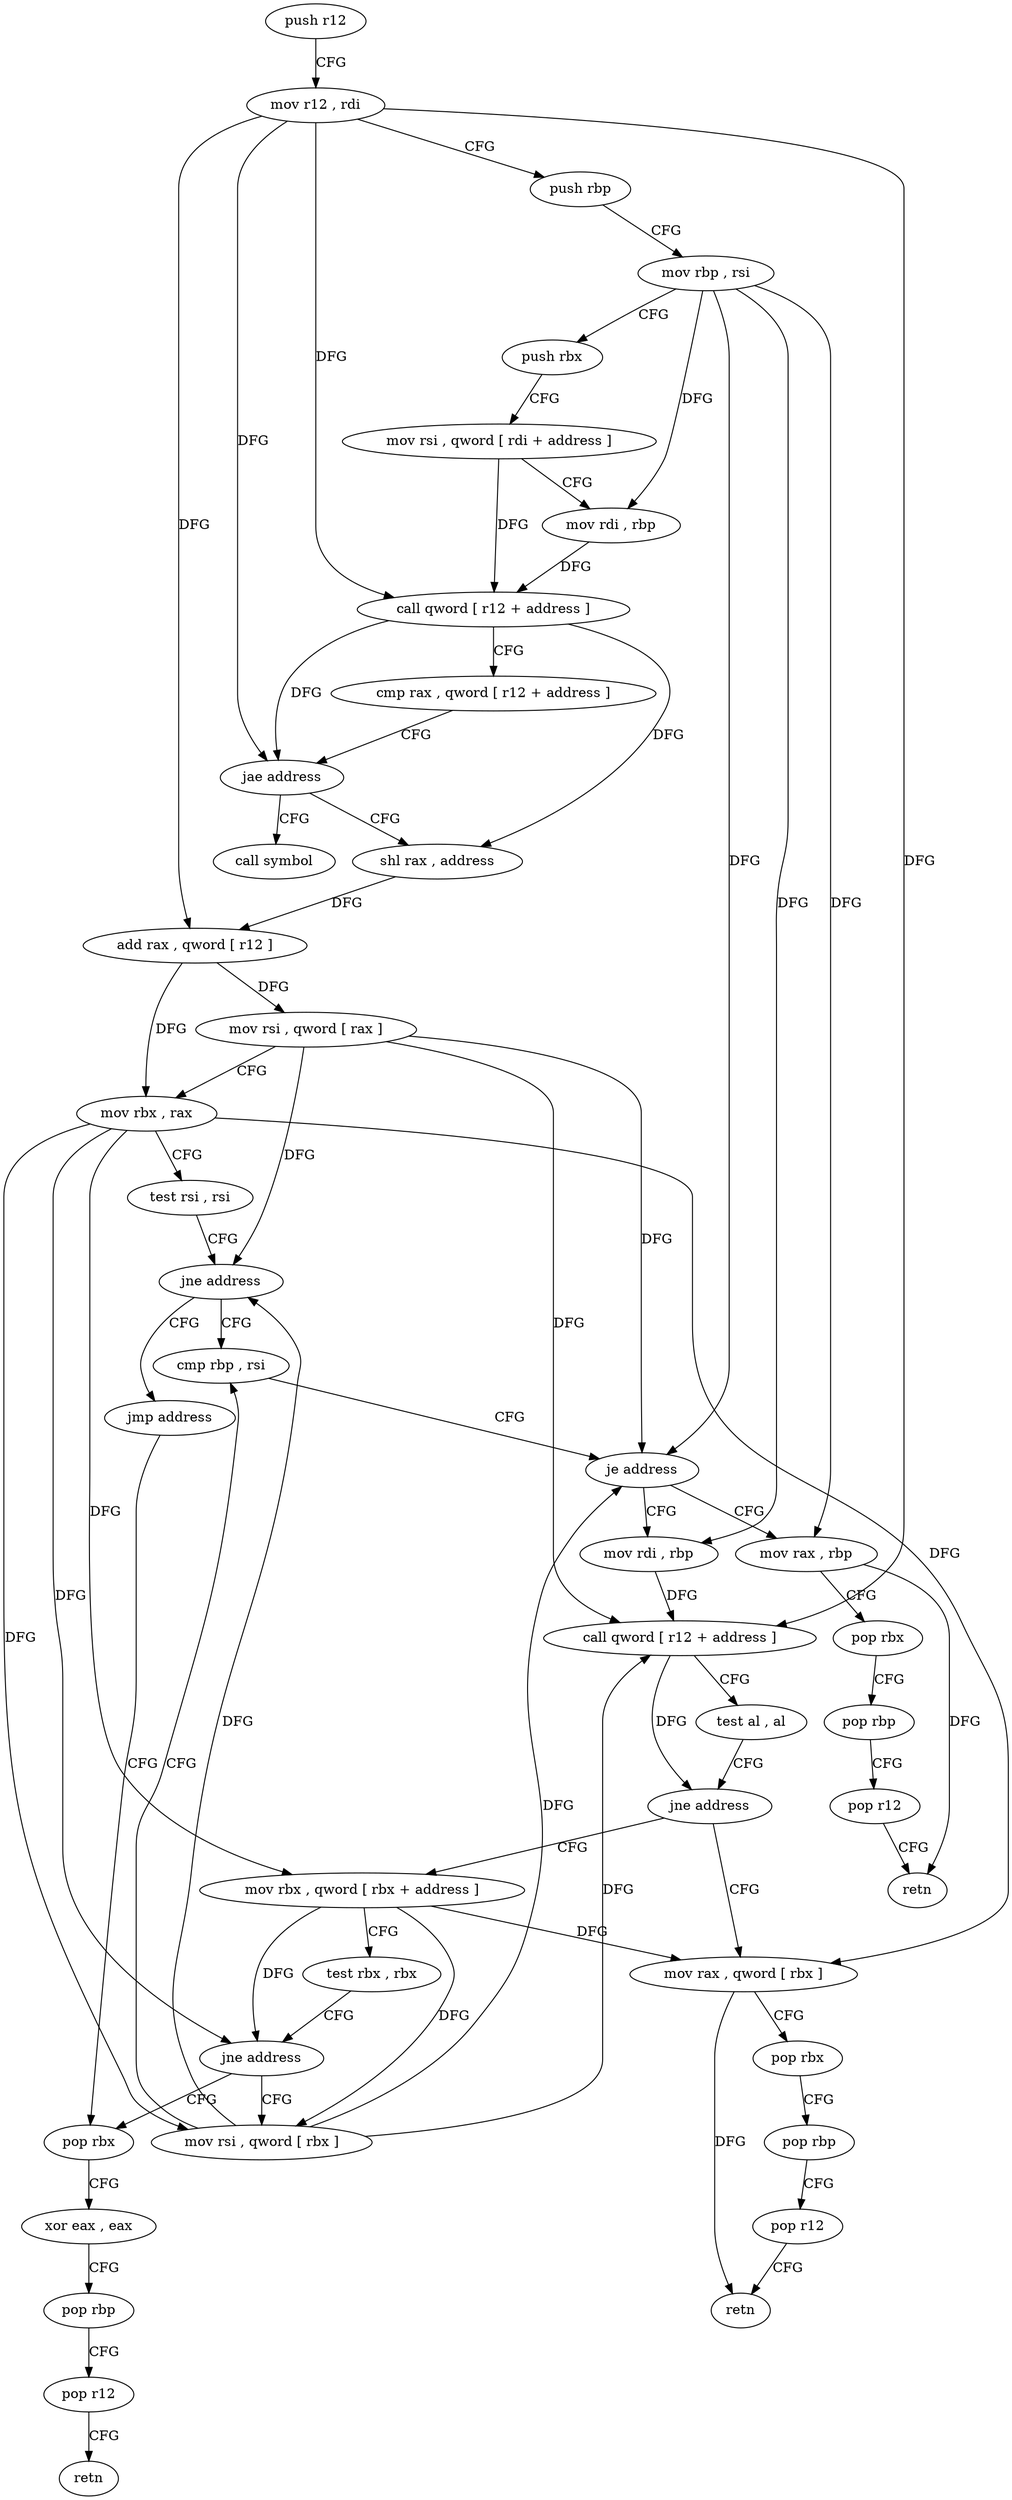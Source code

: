 digraph "func" {
"4308640" [label = "push r12" ]
"4308642" [label = "mov r12 , rdi" ]
"4308645" [label = "push rbp" ]
"4308646" [label = "mov rbp , rsi" ]
"4308649" [label = "push rbx" ]
"4308650" [label = "mov rsi , qword [ rdi + address ]" ]
"4308654" [label = "mov rdi , rbp" ]
"4308657" [label = "call qword [ r12 + address ]" ]
"4308662" [label = "cmp rax , qword [ r12 + address ]" ]
"4308667" [label = "jae address" ]
"4308760" [label = "call symbol" ]
"4308669" [label = "shl rax , address" ]
"4308673" [label = "add rax , qword [ r12 ]" ]
"4308677" [label = "mov rsi , qword [ rax ]" ]
"4308680" [label = "mov rbx , rax" ]
"4308683" [label = "test rsi , rsi" ]
"4308686" [label = "jne address" ]
"4308699" [label = "cmp rbp , rsi" ]
"4308688" [label = "jmp address" ]
"4308702" [label = "je address" ]
"4308736" [label = "mov rax , rbp" ]
"4308704" [label = "mov rdi , rbp" ]
"4308725" [label = "pop rbx" ]
"4308739" [label = "pop rbx" ]
"4308740" [label = "pop rbp" ]
"4308741" [label = "pop r12" ]
"4308743" [label = "retn" ]
"4308707" [label = "call qword [ r12 + address ]" ]
"4308712" [label = "test al , al" ]
"4308714" [label = "jne address" ]
"4308752" [label = "mov rax , qword [ rbx ]" ]
"4308716" [label = "mov rbx , qword [ rbx + address ]" ]
"4308726" [label = "xor eax , eax" ]
"4308728" [label = "pop rbp" ]
"4308729" [label = "pop r12" ]
"4308731" [label = "retn" ]
"4308755" [label = "pop rbx" ]
"4308756" [label = "pop rbp" ]
"4308757" [label = "pop r12" ]
"4308759" [label = "retn" ]
"4308720" [label = "test rbx , rbx" ]
"4308723" [label = "jne address" ]
"4308696" [label = "mov rsi , qword [ rbx ]" ]
"4308640" -> "4308642" [ label = "CFG" ]
"4308642" -> "4308645" [ label = "CFG" ]
"4308642" -> "4308657" [ label = "DFG" ]
"4308642" -> "4308667" [ label = "DFG" ]
"4308642" -> "4308673" [ label = "DFG" ]
"4308642" -> "4308707" [ label = "DFG" ]
"4308645" -> "4308646" [ label = "CFG" ]
"4308646" -> "4308649" [ label = "CFG" ]
"4308646" -> "4308654" [ label = "DFG" ]
"4308646" -> "4308702" [ label = "DFG" ]
"4308646" -> "4308736" [ label = "DFG" ]
"4308646" -> "4308704" [ label = "DFG" ]
"4308649" -> "4308650" [ label = "CFG" ]
"4308650" -> "4308654" [ label = "CFG" ]
"4308650" -> "4308657" [ label = "DFG" ]
"4308654" -> "4308657" [ label = "DFG" ]
"4308657" -> "4308662" [ label = "CFG" ]
"4308657" -> "4308667" [ label = "DFG" ]
"4308657" -> "4308669" [ label = "DFG" ]
"4308662" -> "4308667" [ label = "CFG" ]
"4308667" -> "4308760" [ label = "CFG" ]
"4308667" -> "4308669" [ label = "CFG" ]
"4308669" -> "4308673" [ label = "DFG" ]
"4308673" -> "4308677" [ label = "DFG" ]
"4308673" -> "4308680" [ label = "DFG" ]
"4308677" -> "4308680" [ label = "CFG" ]
"4308677" -> "4308686" [ label = "DFG" ]
"4308677" -> "4308702" [ label = "DFG" ]
"4308677" -> "4308707" [ label = "DFG" ]
"4308680" -> "4308683" [ label = "CFG" ]
"4308680" -> "4308752" [ label = "DFG" ]
"4308680" -> "4308716" [ label = "DFG" ]
"4308680" -> "4308723" [ label = "DFG" ]
"4308680" -> "4308696" [ label = "DFG" ]
"4308683" -> "4308686" [ label = "CFG" ]
"4308686" -> "4308699" [ label = "CFG" ]
"4308686" -> "4308688" [ label = "CFG" ]
"4308699" -> "4308702" [ label = "CFG" ]
"4308688" -> "4308725" [ label = "CFG" ]
"4308702" -> "4308736" [ label = "CFG" ]
"4308702" -> "4308704" [ label = "CFG" ]
"4308736" -> "4308739" [ label = "CFG" ]
"4308736" -> "4308743" [ label = "DFG" ]
"4308704" -> "4308707" [ label = "DFG" ]
"4308725" -> "4308726" [ label = "CFG" ]
"4308739" -> "4308740" [ label = "CFG" ]
"4308740" -> "4308741" [ label = "CFG" ]
"4308741" -> "4308743" [ label = "CFG" ]
"4308707" -> "4308712" [ label = "CFG" ]
"4308707" -> "4308714" [ label = "DFG" ]
"4308712" -> "4308714" [ label = "CFG" ]
"4308714" -> "4308752" [ label = "CFG" ]
"4308714" -> "4308716" [ label = "CFG" ]
"4308752" -> "4308755" [ label = "CFG" ]
"4308752" -> "4308759" [ label = "DFG" ]
"4308716" -> "4308720" [ label = "CFG" ]
"4308716" -> "4308752" [ label = "DFG" ]
"4308716" -> "4308723" [ label = "DFG" ]
"4308716" -> "4308696" [ label = "DFG" ]
"4308726" -> "4308728" [ label = "CFG" ]
"4308728" -> "4308729" [ label = "CFG" ]
"4308729" -> "4308731" [ label = "CFG" ]
"4308755" -> "4308756" [ label = "CFG" ]
"4308756" -> "4308757" [ label = "CFG" ]
"4308757" -> "4308759" [ label = "CFG" ]
"4308720" -> "4308723" [ label = "CFG" ]
"4308723" -> "4308696" [ label = "CFG" ]
"4308723" -> "4308725" [ label = "CFG" ]
"4308696" -> "4308699" [ label = "CFG" ]
"4308696" -> "4308686" [ label = "DFG" ]
"4308696" -> "4308702" [ label = "DFG" ]
"4308696" -> "4308707" [ label = "DFG" ]
}
